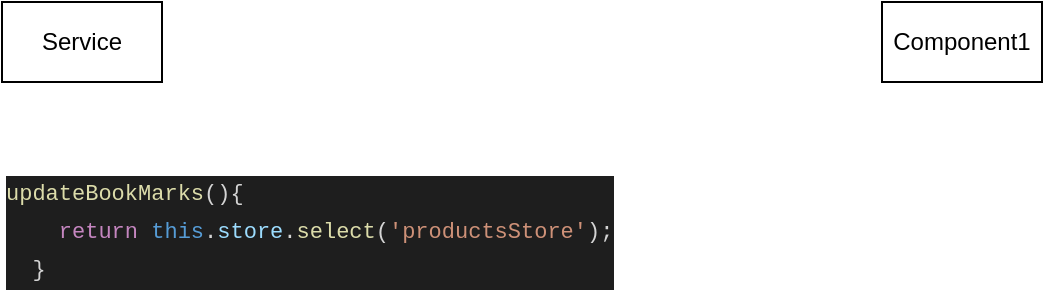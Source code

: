 <mxfile version="13.5.7" type="device"><diagram id="J8dmIHZwru829CdGGw0E" name="Modules"><mxGraphModel dx="1024" dy="592" grid="1" gridSize="10" guides="1" tooltips="1" connect="1" arrows="1" fold="1" page="1" pageScale="1" pageWidth="827" pageHeight="1169" math="0" shadow="0"><root><mxCell id="_GTY5Aqn0usKBApzckuU-0"/><mxCell id="_GTY5Aqn0usKBApzckuU-1" parent="_GTY5Aqn0usKBApzckuU-0"/><mxCell id="nS3sYKYiIJ01bPD-PhmT-0" value="Service" style="rounded=0;whiteSpace=wrap;html=1;" vertex="1" parent="_GTY5Aqn0usKBApzckuU-1"><mxGeometry x="80" y="40" width="80" height="40" as="geometry"/></mxCell><mxCell id="nS3sYKYiIJ01bPD-PhmT-1" value="Component1" style="rounded=0;whiteSpace=wrap;html=1;" vertex="1" parent="_GTY5Aqn0usKBApzckuU-1"><mxGeometry x="520" y="40" width="80" height="40" as="geometry"/></mxCell><mxCell id="nS3sYKYiIJ01bPD-PhmT-2" value="&lt;div style=&quot;color: rgb(212 , 212 , 212) ; background-color: rgb(30 , 30 , 30) ; font-family: &amp;#34;consolas&amp;#34; , &amp;#34;courier new&amp;#34; , monospace ; font-weight: normal ; line-height: 19px ; font-size: 11px&quot;&gt;&lt;div&gt;&lt;span style=&quot;color: #dcdcaa&quot;&gt;updateBookMarks&lt;/span&gt;&lt;span style=&quot;color: #d4d4d4&quot;&gt;(){&lt;/span&gt;&lt;/div&gt;&lt;div&gt;&lt;span style=&quot;color: #d4d4d4&quot;&gt;&amp;nbsp;&amp;nbsp;&amp;nbsp;&amp;nbsp;&lt;/span&gt;&lt;span style=&quot;color: #c586c0&quot;&gt;return&lt;/span&gt;&lt;span style=&quot;color: #d4d4d4&quot;&gt;&amp;nbsp;&lt;/span&gt;&lt;span style=&quot;color: #569cd6&quot;&gt;this&lt;/span&gt;&lt;span style=&quot;color: #d4d4d4&quot;&gt;.&lt;/span&gt;&lt;span style=&quot;color: #9cdcfe&quot;&gt;store&lt;/span&gt;&lt;span style=&quot;color: #d4d4d4&quot;&gt;.&lt;/span&gt;&lt;span style=&quot;color: #dcdcaa&quot;&gt;select&lt;/span&gt;&lt;span style=&quot;color: #d4d4d4&quot;&gt;(&lt;/span&gt;&lt;span style=&quot;color: #ce9178&quot;&gt;'productsStore'&lt;/span&gt;&lt;span style=&quot;color: #d4d4d4&quot;&gt;);&lt;/span&gt;&lt;/div&gt;&lt;div&gt;&lt;span style=&quot;color: #d4d4d4&quot;&gt;&amp;nbsp;&amp;nbsp;}&lt;/span&gt;&lt;/div&gt;&lt;/div&gt;" style="text;whiteSpace=wrap;html=1;" vertex="1" parent="_GTY5Aqn0usKBApzckuU-1"><mxGeometry x="80" y="120" width="370" height="70" as="geometry"/></mxCell></root></mxGraphModel></diagram></mxfile>
